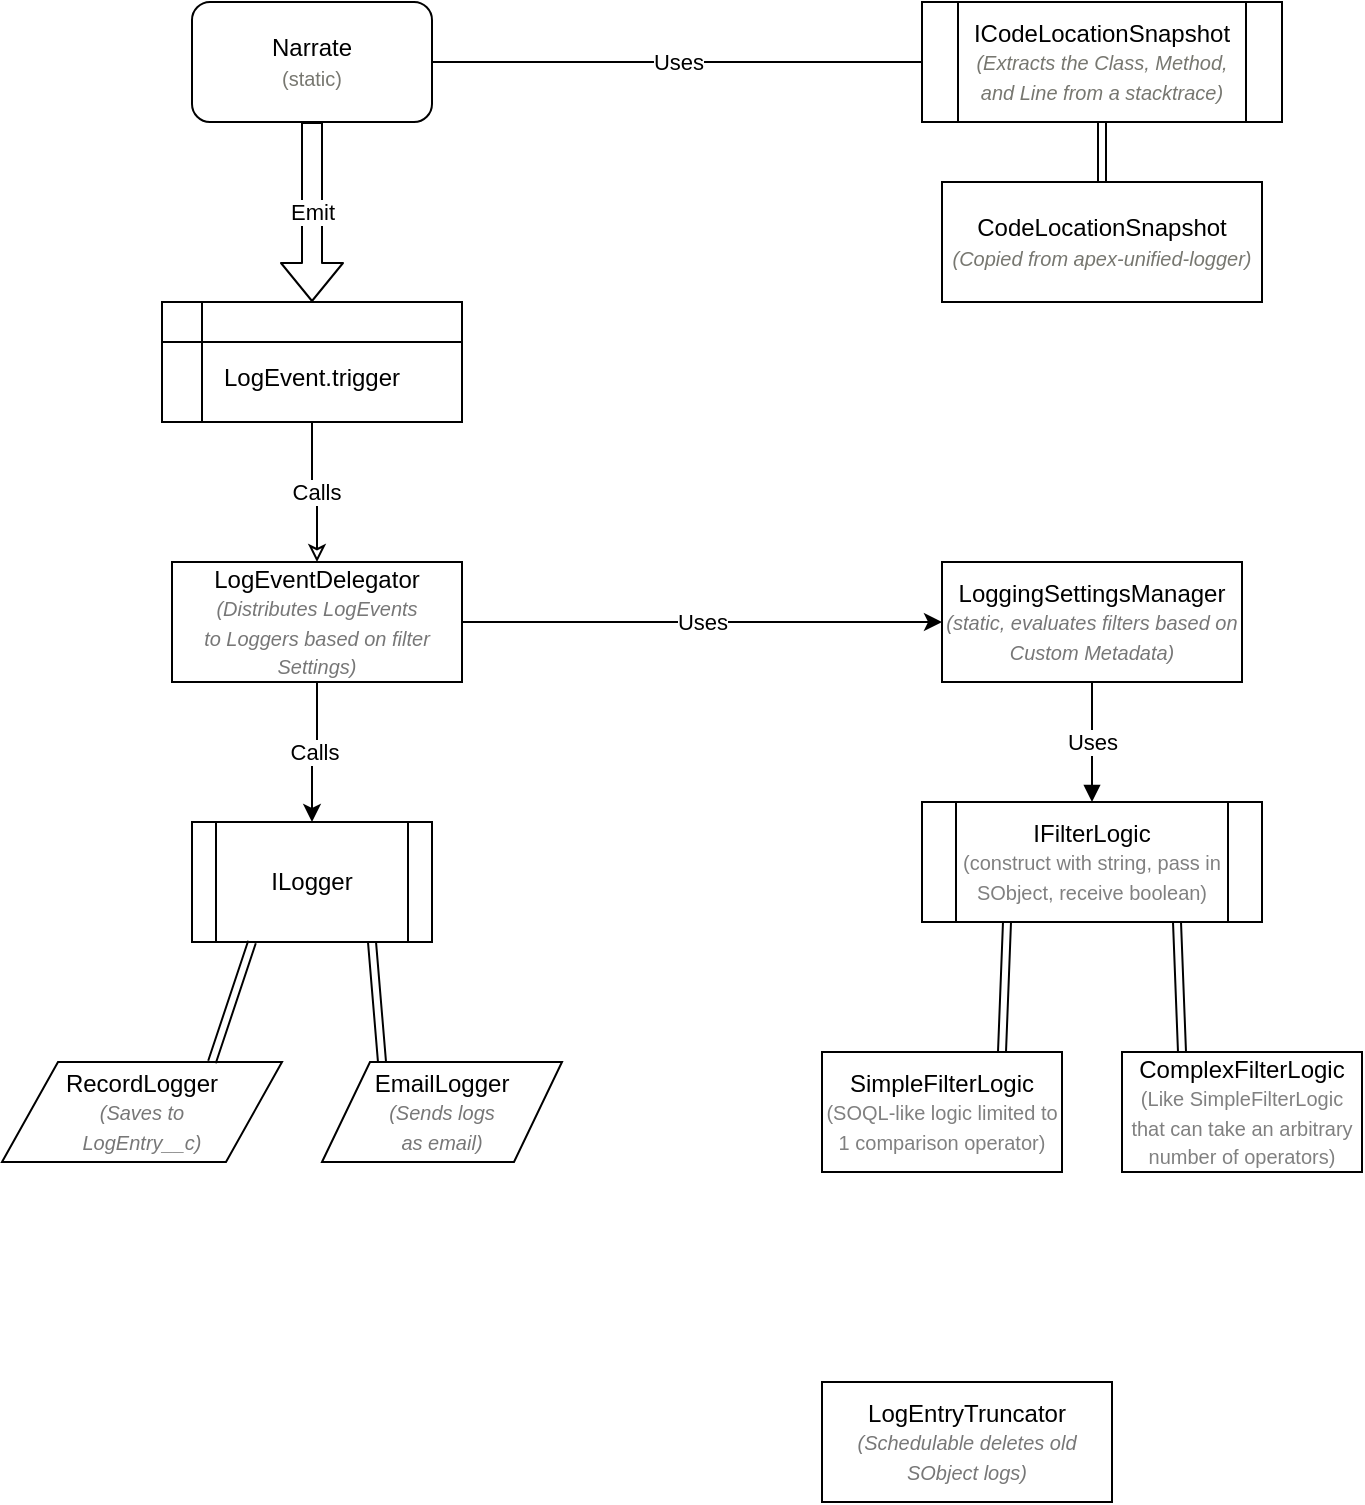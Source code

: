 <mxfile version="14.4.3" type="device"><diagram id="2TrdGWuR-_f0whZhaC8f" name="Page-1"><mxGraphModel dx="1422" dy="716" grid="1" gridSize="10" guides="1" tooltips="1" connect="1" arrows="1" fold="1" page="1" pageScale="1" pageWidth="850" pageHeight="1100" math="0" shadow="0"><root><mxCell id="0"/><mxCell id="1" parent="0"/><mxCell id="8zeyNp5yI3FNmcmiSDn7-3" value="ILogger" style="shape=process;whiteSpace=wrap;html=1;backgroundOutline=1;" parent="1" vertex="1"><mxGeometry x="115" y="450" width="120" height="60" as="geometry"/></mxCell><mxCell id="8zeyNp5yI3FNmcmiSDn7-7" value="Calls" style="edgeStyle=orthogonalEdgeStyle;rounded=0;orthogonalLoop=1;jettySize=auto;html=1;exitX=0.5;exitY=1;exitDx=0;exitDy=0;entryX=0.5;entryY=0;entryDx=0;entryDy=0;" parent="1" source="8zeyNp5yI3FNmcmiSDn7-5" target="8zeyNp5yI3FNmcmiSDn7-3" edge="1"><mxGeometry relative="1" as="geometry"/></mxCell><mxCell id="XjbsQ1IflIJ8Ktc50Bhk-2" value="Uses" style="edgeStyle=orthogonalEdgeStyle;rounded=0;orthogonalLoop=1;jettySize=auto;html=1;exitX=1;exitY=0.5;exitDx=0;exitDy=0;entryX=0;entryY=0.5;entryDx=0;entryDy=0;" parent="1" source="8zeyNp5yI3FNmcmiSDn7-5" target="dhlSLwKha6IjSh26uqhk-19" edge="1"><mxGeometry relative="1" as="geometry"/></mxCell><mxCell id="8zeyNp5yI3FNmcmiSDn7-5" value="LogEventDelegator&lt;br&gt;&lt;i&gt;&lt;font style=&quot;font-size: 10px&quot; color=&quot;#777777&quot;&gt;(Distributes LogEvents to&amp;nbsp;Loggers based on filter Settings)&lt;/font&gt;&lt;/i&gt;" style="rounded=0;whiteSpace=wrap;html=1;" parent="1" vertex="1"><mxGeometry x="105" y="320" width="145" height="60" as="geometry"/></mxCell><mxCell id="8zeyNp5yI3FNmcmiSDn7-8" value="RecordLogger&lt;br&gt;&lt;i&gt;&lt;font style=&quot;font-size: 10px&quot; color=&quot;#777777&quot;&gt;(Saves to&lt;br&gt;LogEntry__c)&lt;/font&gt;&lt;/i&gt;" style="shape=parallelogram;perimeter=parallelogramPerimeter;whiteSpace=wrap;html=1;" parent="1" vertex="1"><mxGeometry x="20" y="570" width="140" height="50" as="geometry"/></mxCell><mxCell id="8zeyNp5yI3FNmcmiSDn7-12" value="EmailLogger&lt;br&gt;&lt;i&gt;&lt;font style=&quot;font-size: 10px&quot; color=&quot;#777777&quot;&gt;(Sends logs&lt;br&gt;as email)&lt;/font&gt;&lt;/i&gt;" style="shape=parallelogram;perimeter=parallelogramPerimeter;whiteSpace=wrap;html=1;" parent="1" vertex="1"><mxGeometry x="180" y="570" width="120" height="50" as="geometry"/></mxCell><mxCell id="8zeyNp5yI3FNmcmiSDn7-18" value="Narrate&lt;br&gt;&lt;font style=&quot;font-size: 10px&quot; color=&quot;#77777&quot;&gt;(static)&lt;/font&gt;" style="rounded=1;whiteSpace=wrap;html=1;" parent="1" vertex="1"><mxGeometry x="115" y="40" width="120" height="60" as="geometry"/></mxCell><mxCell id="8zeyNp5yI3FNmcmiSDn7-19" value="" style="shape=link;html=1;exitX=0.75;exitY=0;exitDx=0;exitDy=0;entryX=0.25;entryY=1;entryDx=0;entryDy=0;" parent="1" source="8zeyNp5yI3FNmcmiSDn7-8" target="8zeyNp5yI3FNmcmiSDn7-3" edge="1"><mxGeometry width="50" height="50" relative="1" as="geometry"><mxPoint x="175" y="560" as="sourcePoint"/><mxPoint x="405" y="480" as="targetPoint"/></mxGeometry></mxCell><mxCell id="8zeyNp5yI3FNmcmiSDn7-31" value="IFilterLogic&lt;br&gt;&lt;font style=&quot;font-size: 10px&quot; color=&quot;#808080&quot;&gt;(construct with string, pass in SObject, receive boolean)&lt;/font&gt;" style="shape=process;whiteSpace=wrap;html=1;backgroundOutline=1;" parent="1" vertex="1"><mxGeometry x="480" y="440" width="170" height="60" as="geometry"/></mxCell><mxCell id="8zeyNp5yI3FNmcmiSDn7-36" value="Emit" style="shape=flexArrow;endArrow=classic;html=1;entryX=0.5;entryY=0;entryDx=0;entryDy=0;exitX=0.5;exitY=1;exitDx=0;exitDy=0;" parent="1" source="8zeyNp5yI3FNmcmiSDn7-18" target="dhlSLwKha6IjSh26uqhk-10" edge="1"><mxGeometry width="50" height="50" relative="1" as="geometry"><mxPoint x="290" y="140" as="sourcePoint"/><mxPoint x="175" y="190" as="targetPoint"/></mxGeometry></mxCell><mxCell id="8zeyNp5yI3FNmcmiSDn7-44" value="Calls" style="edgeStyle=orthogonalEdgeStyle;rounded=0;orthogonalLoop=1;jettySize=auto;html=1;exitX=0.5;exitY=1;exitDx=0;exitDy=0;entryX=0.5;entryY=0;entryDx=0;entryDy=0;endArrow=classic;endFill=0;" parent="1" source="dhlSLwKha6IjSh26uqhk-10" target="8zeyNp5yI3FNmcmiSDn7-5" edge="1"><mxGeometry relative="1" as="geometry"><mxPoint x="175" y="250" as="sourcePoint"/></mxGeometry></mxCell><mxCell id="dhlSLwKha6IjSh26uqhk-12" value="Uses" style="edgeStyle=orthogonalEdgeStyle;rounded=0;orthogonalLoop=1;jettySize=auto;html=1;exitX=1;exitY=0.5;exitDx=0;exitDy=0;entryX=0;entryY=0.5;entryDx=0;entryDy=0;endArrow=none;endFill=0;" parent="1" source="8zeyNp5yI3FNmcmiSDn7-18" target="dhlSLwKha6IjSh26uqhk-11" edge="1"><mxGeometry relative="1" as="geometry"><mxPoint x="235" y="35" as="sourcePoint"/></mxGeometry></mxCell><mxCell id="dhlSLwKha6IjSh26uqhk-8" value="CodeLocationSnapshot&lt;br&gt;&lt;i style=&quot;color: rgb(119 , 119 , 112)&quot;&gt;&lt;font style=&quot;font-size: 10px&quot;&gt;(Copied from apex-unified-logger)&lt;/font&gt;&lt;/i&gt;" style="rounded=0;whiteSpace=wrap;html=1;" parent="1" vertex="1"><mxGeometry x="490" y="130" width="160" height="60" as="geometry"/></mxCell><mxCell id="dhlSLwKha6IjSh26uqhk-10" value="&lt;br&gt;LogEvent.trigger" style="shape=internalStorage;whiteSpace=wrap;html=1;backgroundOutline=1;" parent="1" vertex="1"><mxGeometry x="100" y="190" width="150" height="60" as="geometry"/></mxCell><mxCell id="dhlSLwKha6IjSh26uqhk-11" value="ICodeLocationSnapshot&lt;br&gt;&lt;i style=&quot;color: rgb(119 , 119 , 112)&quot;&gt;&lt;font style=&quot;font-size: 10px&quot;&gt;(Extracts the Class, Method, and Line from a stacktrace)&lt;/font&gt;&lt;/i&gt;" style="shape=process;whiteSpace=wrap;html=1;backgroundOutline=1;" parent="1" vertex="1"><mxGeometry x="480" y="40" width="180" height="60" as="geometry"/></mxCell><mxCell id="dhlSLwKha6IjSh26uqhk-15" value="" style="shape=link;html=1;endArrow=classic;endFill=0;entryX=0.5;entryY=0;entryDx=0;entryDy=0;exitX=0.5;exitY=1;exitDx=0;exitDy=0;" parent="1" source="dhlSLwKha6IjSh26uqhk-11" target="dhlSLwKha6IjSh26uqhk-8" edge="1"><mxGeometry width="50" height="50" relative="1" as="geometry"><mxPoint x="175" y="-10" as="sourcePoint"/><mxPoint x="175" y="-100" as="targetPoint"/></mxGeometry></mxCell><mxCell id="dhlSLwKha6IjSh26uqhk-17" value="SimpleFilterLogic&lt;br&gt;&lt;font color=&quot;#808080&quot; style=&quot;font-size: 10px&quot;&gt;(SOQL-like logic limited to 1 comparison operator)&lt;/font&gt;" style="rounded=0;whiteSpace=wrap;html=1;" parent="1" vertex="1"><mxGeometry x="430" y="565" width="120" height="60" as="geometry"/></mxCell><mxCell id="dhlSLwKha6IjSh26uqhk-18" value="" style="shape=link;html=1;endArrow=classic;endFill=0;entryX=0.75;entryY=0;entryDx=0;entryDy=0;exitX=0.25;exitY=1;exitDx=0;exitDy=0;" parent="1" source="8zeyNp5yI3FNmcmiSDn7-31" target="dhlSLwKha6IjSh26uqhk-17" edge="1"><mxGeometry width="50" height="50" relative="1" as="geometry"><mxPoint x="515" y="70" as="sourcePoint"/><mxPoint x="535" y="70" as="targetPoint"/></mxGeometry></mxCell><mxCell id="dhlSLwKha6IjSh26uqhk-20" value="Uses" style="edgeStyle=orthogonalEdgeStyle;rounded=0;orthogonalLoop=1;jettySize=auto;html=1;exitX=0.5;exitY=1;exitDx=0;exitDy=0;entryX=0.5;entryY=0;entryDx=0;entryDy=0;endArrow=block;endFill=1;" parent="1" source="dhlSLwKha6IjSh26uqhk-19" target="8zeyNp5yI3FNmcmiSDn7-31" edge="1"><mxGeometry relative="1" as="geometry"/></mxCell><mxCell id="dhlSLwKha6IjSh26uqhk-19" value="LoggingSettingsManager&lt;br&gt;&lt;i&gt;&lt;font style=&quot;font-size: 10px&quot; color=&quot;#777777&quot;&gt;(static, evaluates filters based on Custom Metadata)&lt;/font&gt;&lt;/i&gt;" style="rounded=0;whiteSpace=wrap;html=1;" parent="1" vertex="1"><mxGeometry x="490" y="320" width="150" height="60" as="geometry"/></mxCell><mxCell id="XjbsQ1IflIJ8Ktc50Bhk-1" value="" style="shape=link;html=1;entryX=0.75;entryY=1;entryDx=0;entryDy=0;" parent="1" target="8zeyNp5yI3FNmcmiSDn7-3" edge="1"><mxGeometry width="50" height="50" relative="1" as="geometry"><mxPoint x="210" y="570" as="sourcePoint"/><mxPoint x="185" y="520" as="targetPoint"/></mxGeometry></mxCell><mxCell id="XjbsQ1IflIJ8Ktc50Bhk-3" value="ComplexFilterLogic&lt;br&gt;&lt;font color=&quot;#808080&quot; style=&quot;font-size: 10px&quot;&gt;(Like SimpleFilterLogic that can take an arbitrary number of operators)&lt;/font&gt;" style="rounded=0;whiteSpace=wrap;html=1;" parent="1" vertex="1"><mxGeometry x="580" y="565" width="120" height="60" as="geometry"/></mxCell><mxCell id="XjbsQ1IflIJ8Ktc50Bhk-4" value="" style="shape=link;html=1;endArrow=classic;endFill=0;entryX=0.25;entryY=0;entryDx=0;entryDy=0;exitX=0.75;exitY=1;exitDx=0;exitDy=0;" parent="1" source="8zeyNp5yI3FNmcmiSDn7-31" target="XjbsQ1IflIJ8Ktc50Bhk-3" edge="1"><mxGeometry width="50" height="50" relative="1" as="geometry"><mxPoint x="575" y="510" as="sourcePoint"/><mxPoint x="470" y="575" as="targetPoint"/></mxGeometry></mxCell><mxCell id="Q754RfOGn4x50uTQilKr-1" value="LogEntryTruncator&lt;br&gt;&lt;i&gt;&lt;font style=&quot;font-size: 10px&quot; color=&quot;#777777&quot;&gt;(Schedulable deletes old SObject logs)&lt;/font&gt;&lt;/i&gt;" style="rounded=0;whiteSpace=wrap;html=1;" vertex="1" parent="1"><mxGeometry x="430" y="730" width="145" height="60" as="geometry"/></mxCell></root></mxGraphModel></diagram></mxfile>